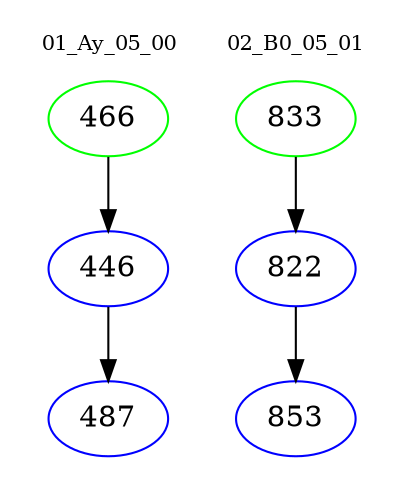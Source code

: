 digraph{
subgraph cluster_0 {
color = white
label = "01_Ay_05_00";
fontsize=10;
T0_466 [label="466", color="green"]
T0_466 -> T0_446 [color="black"]
T0_446 [label="446", color="blue"]
T0_446 -> T0_487 [color="black"]
T0_487 [label="487", color="blue"]
}
subgraph cluster_1 {
color = white
label = "02_B0_05_01";
fontsize=10;
T1_833 [label="833", color="green"]
T1_833 -> T1_822 [color="black"]
T1_822 [label="822", color="blue"]
T1_822 -> T1_853 [color="black"]
T1_853 [label="853", color="blue"]
}
}

